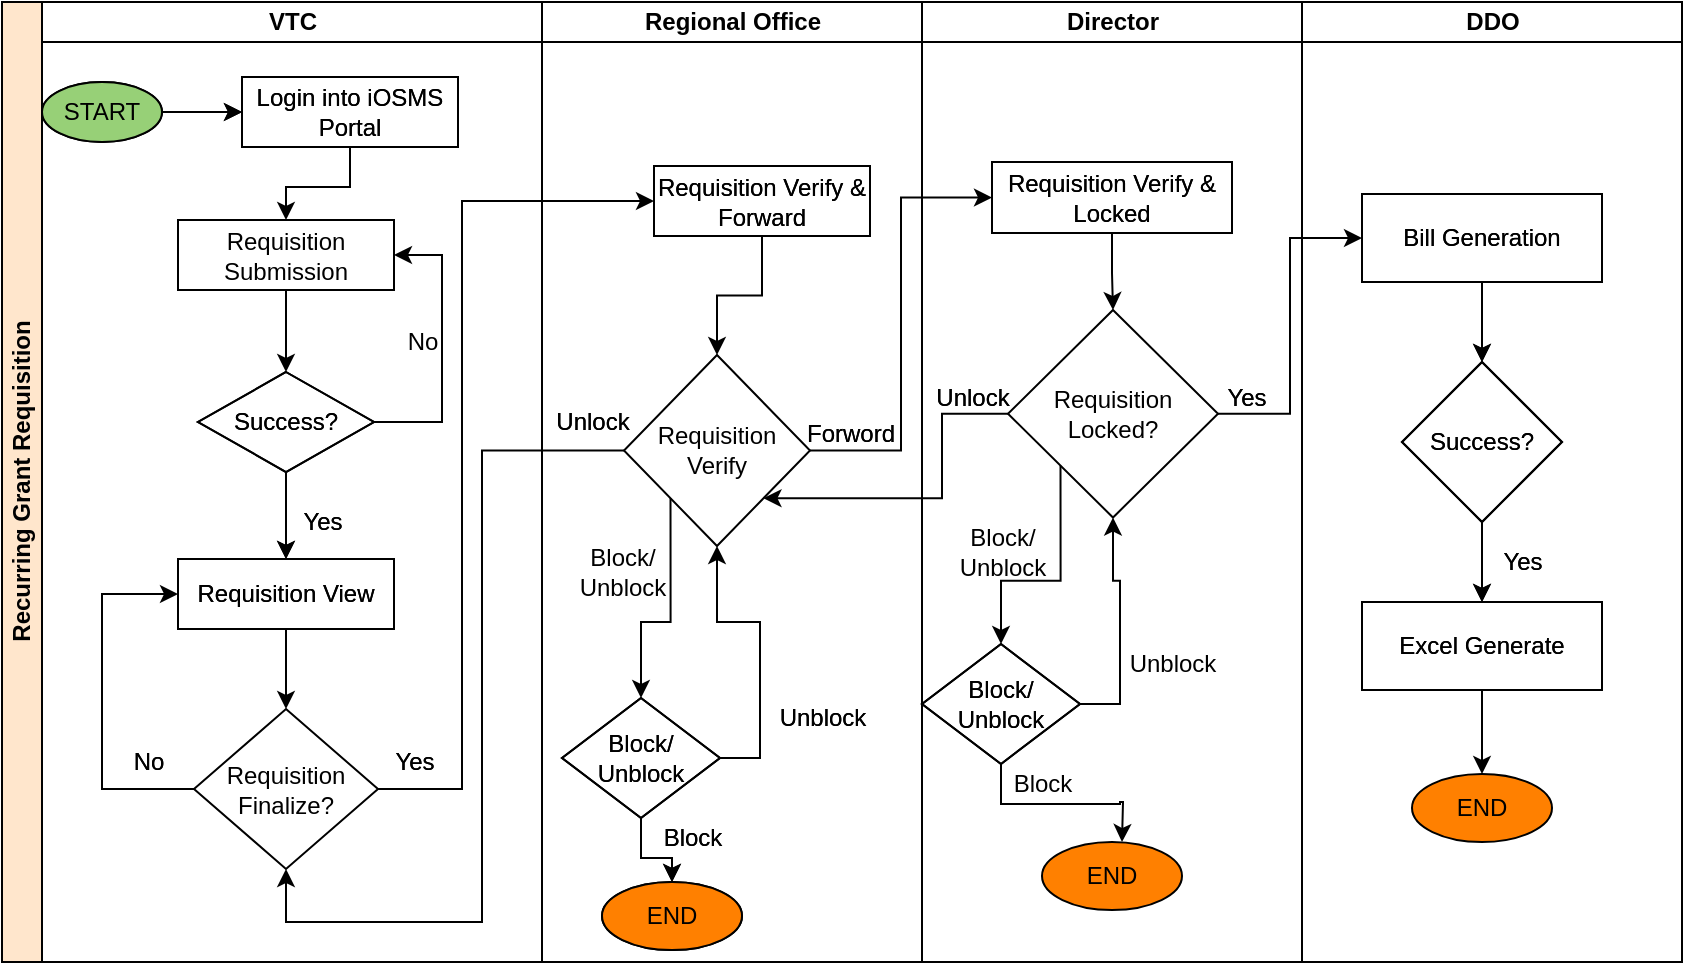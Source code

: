 <mxfile version="13.7.3" type="github" pages="2">
  <diagram id="js6bx69Id_uk5VicvaPF" name="Requisition">
    <mxGraphModel dx="1342" dy="592" grid="1" gridSize="10" guides="1" tooltips="1" connect="1" arrows="1" fold="1" page="1" pageScale="1" pageWidth="850" pageHeight="1100" math="0" shadow="0">
      <root>
        <mxCell id="IjH98B7aB0bxbj7dPqKe-0" />
        <mxCell id="IjH98B7aB0bxbj7dPqKe-1" parent="IjH98B7aB0bxbj7dPqKe-0" />
        <mxCell id="zMXuG1GOMMvXTt2UXROb-0" value="Recurring Grant Requisition " style="swimlane;html=1;childLayout=stackLayout;resizeParent=1;resizeParentMax=0;startSize=20;horizontal=0;horizontalStack=1;fillColor=#FFE6CC;" vertex="1" parent="IjH98B7aB0bxbj7dPqKe-1">
          <mxGeometry y="120" width="840" height="480" as="geometry" />
        </mxCell>
        <mxCell id="zMXuG1GOMMvXTt2UXROb-4" value="VTC" style="swimlane;html=1;startSize=20;" vertex="1" parent="zMXuG1GOMMvXTt2UXROb-0">
          <mxGeometry x="20" width="250" height="480" as="geometry" />
        </mxCell>
        <mxCell id="JTw9-ym2CYQG4N4RZ4vl-0" style="edgeStyle=orthogonalEdgeStyle;rounded=0;orthogonalLoop=1;jettySize=auto;html=1;entryX=0;entryY=0.5;entryDx=0;entryDy=0;" edge="1" parent="zMXuG1GOMMvXTt2UXROb-4" source="Uh0ZajK4Q4_LTKKe5ZsI-8" target="JYvUM7f7qG_lhj7fiVy0-13">
          <mxGeometry relative="1" as="geometry" />
        </mxCell>
        <mxCell id="Uh0ZajK4Q4_LTKKe5ZsI-8" value="START" style="ellipse;whiteSpace=wrap;html=1;fillColor=#97D077;" vertex="1" parent="zMXuG1GOMMvXTt2UXROb-4">
          <mxGeometry y="40" width="60" height="30" as="geometry" />
        </mxCell>
        <mxCell id="JYvUM7f7qG_lhj7fiVy0-11" value="No" style="text;html=1;align=center;verticalAlign=middle;resizable=0;points=[];autosize=1;" vertex="1" parent="zMXuG1GOMMvXTt2UXROb-4">
          <mxGeometry x="38" y="370" width="30" height="20" as="geometry" />
        </mxCell>
        <mxCell id="Uh0ZajK4Q4_LTKKe5ZsI-11" value="Requisition View" style="whiteSpace=wrap;html=1;fillColor=none;" vertex="1" parent="zMXuG1GOMMvXTt2UXROb-4">
          <mxGeometry x="68" y="278.5" width="108" height="35" as="geometry" />
        </mxCell>
        <mxCell id="JYvUM7f7qG_lhj7fiVy0-2" style="edgeStyle=orthogonalEdgeStyle;rounded=0;orthogonalLoop=1;jettySize=auto;html=1;entryX=0.5;entryY=0;entryDx=0;entryDy=0;" edge="1" parent="zMXuG1GOMMvXTt2UXROb-4" source="JYvUM7f7qG_lhj7fiVy0-0" target="Uh0ZajK4Q4_LTKKe5ZsI-11">
          <mxGeometry relative="1" as="geometry" />
        </mxCell>
        <mxCell id="JYvUM7f7qG_lhj7fiVy0-0" value="Success?" style="rhombus;whiteSpace=wrap;html=1;fillColor=none;" vertex="1" parent="zMXuG1GOMMvXTt2UXROb-4">
          <mxGeometry x="78" y="185" width="88" height="50" as="geometry" />
        </mxCell>
        <mxCell id="JYvUM7f7qG_lhj7fiVy0-3" value="Yes" style="text;html=1;align=center;verticalAlign=middle;resizable=0;points=[];autosize=1;" vertex="1" parent="zMXuG1GOMMvXTt2UXROb-4">
          <mxGeometry x="120" y="250" width="40" height="20" as="geometry" />
        </mxCell>
        <mxCell id="JYvUM7f7qG_lhj7fiVy0-13" value="Login into iOSMS Portal " style="whiteSpace=wrap;html=1;fillColor=none;" vertex="1" parent="zMXuG1GOMMvXTt2UXROb-4">
          <mxGeometry x="100" y="37.5" width="108" height="35" as="geometry" />
        </mxCell>
        <mxCell id="Uh0ZajK4Q4_LTKKe5ZsI-21" value="Yes" style="text;html=1;align=center;verticalAlign=middle;resizable=0;points=[];autosize=1;" vertex="1" parent="zMXuG1GOMMvXTt2UXROb-4">
          <mxGeometry x="166" y="370" width="40" height="20" as="geometry" />
        </mxCell>
        <mxCell id="zMXuG1GOMMvXTt2UXROb-1" value="Regional Office" style="swimlane;html=1;startSize=20;" vertex="1" parent="zMXuG1GOMMvXTt2UXROb-0">
          <mxGeometry x="270" width="190" height="480" as="geometry" />
        </mxCell>
        <mxCell id="Uh0ZajK4Q4_LTKKe5ZsI-29" value="Unlock" style="text;html=1;align=center;verticalAlign=middle;resizable=0;points=[];autosize=1;" vertex="1" parent="zMXuG1GOMMvXTt2UXROb-1">
          <mxGeometry y="200" width="50" height="20" as="geometry" />
        </mxCell>
        <mxCell id="JTw9-ym2CYQG4N4RZ4vl-14" style="edgeStyle=orthogonalEdgeStyle;rounded=0;orthogonalLoop=1;jettySize=auto;html=1;entryX=0.5;entryY=0;entryDx=0;entryDy=0;" edge="1" parent="zMXuG1GOMMvXTt2UXROb-1" source="JTw9-ym2CYQG4N4RZ4vl-9" target="JTw9-ym2CYQG4N4RZ4vl-13">
          <mxGeometry relative="1" as="geometry" />
        </mxCell>
        <mxCell id="JTw9-ym2CYQG4N4RZ4vl-3" value="&lt;div&gt;Block/&lt;/div&gt;&lt;div&gt;Unblock&lt;br&gt;&lt;/div&gt;" style="text;html=1;align=center;verticalAlign=middle;resizable=0;points=[];autosize=1;" vertex="1" parent="zMXuG1GOMMvXTt2UXROb-1">
          <mxGeometry x="10" y="270" width="60" height="30" as="geometry" />
        </mxCell>
        <mxCell id="JTw9-ym2CYQG4N4RZ4vl-9" value="Block/ Unblock" style="rhombus;whiteSpace=wrap;html=1;fillColor=none;" vertex="1" parent="zMXuG1GOMMvXTt2UXROb-1">
          <mxGeometry x="10" y="348" width="79" height="60" as="geometry" />
        </mxCell>
        <mxCell id="JTw9-ym2CYQG4N4RZ4vl-13" value="END" style="ellipse;whiteSpace=wrap;html=1;fillColor=#FF8000;" vertex="1" parent="zMXuG1GOMMvXTt2UXROb-1">
          <mxGeometry x="30" y="440" width="70" height="34" as="geometry" />
        </mxCell>
        <mxCell id="JTw9-ym2CYQG4N4RZ4vl-15" value="Block" style="text;html=1;align=center;verticalAlign=middle;resizable=0;points=[];autosize=1;" vertex="1" parent="zMXuG1GOMMvXTt2UXROb-1">
          <mxGeometry x="50" y="408" width="50" height="20" as="geometry" />
        </mxCell>
        <mxCell id="Uh0ZajK4Q4_LTKKe5ZsI-19" value="&lt;div&gt;Requisition Verify &amp;amp; Forward&lt;/div&gt;" style="whiteSpace=wrap;html=1;fillColor=none;" vertex="1" parent="zMXuG1GOMMvXTt2UXROb-1">
          <mxGeometry x="56" y="82" width="108" height="35" as="geometry" />
        </mxCell>
        <mxCell id="JTw9-ym2CYQG4N4RZ4vl-17" value="Unblock" style="text;html=1;align=center;verticalAlign=middle;resizable=0;points=[];autosize=1;" vertex="1" parent="zMXuG1GOMMvXTt2UXROb-1">
          <mxGeometry x="110" y="348" width="60" height="20" as="geometry" />
        </mxCell>
        <mxCell id="Uh0ZajK4Q4_LTKKe5ZsI-30" value="Forword" style="text;html=1;align=center;verticalAlign=middle;resizable=0;points=[];autosize=1;" vertex="1" parent="zMXuG1GOMMvXTt2UXROb-1">
          <mxGeometry x="124" y="206" width="60" height="20" as="geometry" />
        </mxCell>
        <mxCell id="zMXuG1GOMMvXTt2UXROb-2" value="Director" style="swimlane;html=1;startSize=20;" vertex="1" parent="zMXuG1GOMMvXTt2UXROb-0">
          <mxGeometry x="460" width="190" height="480" as="geometry" />
        </mxCell>
        <mxCell id="Uh0ZajK4Q4_LTKKe5ZsI-37" value="Unlock" style="text;html=1;align=center;verticalAlign=middle;resizable=0;points=[];autosize=1;" vertex="1" parent="zMXuG1GOMMvXTt2UXROb-2">
          <mxGeometry y="188" width="50" height="20" as="geometry" />
        </mxCell>
        <mxCell id="JTw9-ym2CYQG4N4RZ4vl-19" value="Block/ Unblock" style="rhombus;whiteSpace=wrap;html=1;fillColor=none;" vertex="1" parent="zMXuG1GOMMvXTt2UXROb-2">
          <mxGeometry y="321" width="79" height="60" as="geometry" />
        </mxCell>
        <mxCell id="JTw9-ym2CYQG4N4RZ4vl-34" value="&lt;div&gt;Block/&lt;/div&gt;&lt;div&gt;Unblock&lt;br&gt;&lt;/div&gt;" style="text;html=1;align=center;verticalAlign=middle;resizable=0;points=[];autosize=1;" vertex="1" parent="zMXuG1GOMMvXTt2UXROb-2">
          <mxGeometry x="9.5" y="260" width="60" height="30" as="geometry" />
        </mxCell>
        <mxCell id="JTw9-ym2CYQG4N4RZ4vl-8" value="Block" style="text;html=1;align=center;verticalAlign=middle;resizable=0;points=[];autosize=1;" vertex="1" parent="zMXuG1GOMMvXTt2UXROb-2">
          <mxGeometry x="35" y="381" width="50" height="20" as="geometry" />
        </mxCell>
        <mxCell id="Uh0ZajK4Q4_LTKKe5ZsI-24" value="Requisition Verify &amp;amp; Locked" style="whiteSpace=wrap;html=1;fillColor=none;" vertex="1" parent="zMXuG1GOMMvXTt2UXROb-2">
          <mxGeometry x="35" y="80" width="120" height="35.5" as="geometry" />
        </mxCell>
        <mxCell id="JTw9-ym2CYQG4N4RZ4vl-44" value="END" style="ellipse;whiteSpace=wrap;html=1;fillColor=#FF8000;" vertex="1" parent="zMXuG1GOMMvXTt2UXROb-2">
          <mxGeometry x="60" y="420" width="70" height="34" as="geometry" />
        </mxCell>
        <mxCell id="JTw9-ym2CYQG4N4RZ4vl-56" value="Unblock" style="text;html=1;align=center;verticalAlign=middle;resizable=0;points=[];autosize=1;" vertex="1" parent="zMXuG1GOMMvXTt2UXROb-2">
          <mxGeometry x="95" y="321" width="60" height="20" as="geometry" />
        </mxCell>
        <mxCell id="Uh0ZajK4Q4_LTKKe5ZsI-36" value="Yes" style="text;html=1;align=center;verticalAlign=middle;resizable=0;points=[];autosize=1;" vertex="1" parent="zMXuG1GOMMvXTt2UXROb-2">
          <mxGeometry x="142" y="188" width="40" height="20" as="geometry" />
        </mxCell>
        <mxCell id="zMXuG1GOMMvXTt2UXROb-3" value="DDO" style="swimlane;html=1;startSize=20;" vertex="1" parent="zMXuG1GOMMvXTt2UXROb-0">
          <mxGeometry x="650" width="190" height="480" as="geometry" />
        </mxCell>
        <mxCell id="JYvUM7f7qG_lhj7fiVy0-6" style="edgeStyle=orthogonalEdgeStyle;rounded=0;orthogonalLoop=1;jettySize=auto;html=1;entryX=0.5;entryY=0;entryDx=0;entryDy=0;" edge="1" parent="zMXuG1GOMMvXTt2UXROb-3" source="JYvUM7f7qG_lhj7fiVy0-4" target="Uh0ZajK4Q4_LTKKe5ZsI-33">
          <mxGeometry relative="1" as="geometry" />
        </mxCell>
        <mxCell id="JYvUM7f7qG_lhj7fiVy0-4" value="Success?" style="rhombus;whiteSpace=wrap;html=1;fillColor=none;" vertex="1" parent="zMXuG1GOMMvXTt2UXROb-3">
          <mxGeometry x="50" y="180" width="80" height="80" as="geometry" />
        </mxCell>
        <mxCell id="JYvUM7f7qG_lhj7fiVy0-5" style="edgeStyle=orthogonalEdgeStyle;rounded=0;orthogonalLoop=1;jettySize=auto;html=1;entryX=0.5;entryY=0;entryDx=0;entryDy=0;" edge="1" parent="zMXuG1GOMMvXTt2UXROb-3" source="Uh0ZajK4Q4_LTKKe5ZsI-31" target="JYvUM7f7qG_lhj7fiVy0-4">
          <mxGeometry relative="1" as="geometry" />
        </mxCell>
        <mxCell id="Uh0ZajK4Q4_LTKKe5ZsI-31" value="Bill Generation" style="whiteSpace=wrap;html=1;fillColor=none;" vertex="1" parent="zMXuG1GOMMvXTt2UXROb-3">
          <mxGeometry x="30" y="96" width="120" height="44" as="geometry" />
        </mxCell>
        <mxCell id="Uh0ZajK4Q4_LTKKe5ZsI-33" value="Excel Generate" style="whiteSpace=wrap;html=1;fillColor=none;" vertex="1" parent="zMXuG1GOMMvXTt2UXROb-3">
          <mxGeometry x="30" y="300" width="120" height="44" as="geometry" />
        </mxCell>
        <mxCell id="JYvUM7f7qG_lhj7fiVy0-7" value="Yes" style="text;html=1;align=center;verticalAlign=middle;resizable=0;points=[];autosize=1;" vertex="1" parent="zMXuG1GOMMvXTt2UXROb-3">
          <mxGeometry x="90" y="270" width="40" height="20" as="geometry" />
        </mxCell>
        <mxCell id="JYvUM7f7qG_lhj7fiVy0-1" style="edgeStyle=orthogonalEdgeStyle;rounded=0;orthogonalLoop=1;jettySize=auto;html=1;entryX=0.5;entryY=0;entryDx=0;entryDy=0;" edge="1" parent="IjH98B7aB0bxbj7dPqKe-1" source="Uh0ZajK4Q4_LTKKe5ZsI-9" target="JYvUM7f7qG_lhj7fiVy0-0">
          <mxGeometry relative="1" as="geometry" />
        </mxCell>
        <mxCell id="Uh0ZajK4Q4_LTKKe5ZsI-9" value="Requisition Submission" style="whiteSpace=wrap;html=1;fillColor=none;" vertex="1" parent="IjH98B7aB0bxbj7dPqKe-1">
          <mxGeometry x="88" y="229" width="108" height="35" as="geometry" />
        </mxCell>
        <mxCell id="Uh0ZajK4Q4_LTKKe5ZsI-16" value="" style="edgeStyle=orthogonalEdgeStyle;rounded=0;orthogonalLoop=1;jettySize=auto;html=1;" edge="1" parent="IjH98B7aB0bxbj7dPqKe-1" source="Uh0ZajK4Q4_LTKKe5ZsI-11" target="Uh0ZajK4Q4_LTKKe5ZsI-15">
          <mxGeometry relative="1" as="geometry" />
        </mxCell>
        <mxCell id="Uh0ZajK4Q4_LTKKe5ZsI-20" style="edgeStyle=orthogonalEdgeStyle;rounded=0;orthogonalLoop=1;jettySize=auto;html=1;entryX=0;entryY=0.5;entryDx=0;entryDy=0;" edge="1" parent="IjH98B7aB0bxbj7dPqKe-1" source="Uh0ZajK4Q4_LTKKe5ZsI-15" target="Uh0ZajK4Q4_LTKKe5ZsI-19">
          <mxGeometry relative="1" as="geometry">
            <Array as="points">
              <mxPoint x="230" y="514" />
              <mxPoint x="230" y="220" />
            </Array>
          </mxGeometry>
        </mxCell>
        <mxCell id="JYvUM7f7qG_lhj7fiVy0-10" style="edgeStyle=orthogonalEdgeStyle;rounded=0;orthogonalLoop=1;jettySize=auto;html=1;entryX=0;entryY=0.5;entryDx=0;entryDy=0;exitX=0;exitY=0.5;exitDx=0;exitDy=0;" edge="1" parent="IjH98B7aB0bxbj7dPqKe-1" source="Uh0ZajK4Q4_LTKKe5ZsI-15" target="Uh0ZajK4Q4_LTKKe5ZsI-11">
          <mxGeometry relative="1" as="geometry">
            <Array as="points">
              <mxPoint x="50" y="514" />
              <mxPoint x="50" y="416" />
            </Array>
          </mxGeometry>
        </mxCell>
        <mxCell id="Uh0ZajK4Q4_LTKKe5ZsI-15" value="Requisition Finalize?" style="rhombus;whiteSpace=wrap;html=1;fillColor=none;" vertex="1" parent="IjH98B7aB0bxbj7dPqKe-1">
          <mxGeometry x="96" y="473.5" width="92" height="80" as="geometry" />
        </mxCell>
        <mxCell id="Uh0ZajK4Q4_LTKKe5ZsI-25" value="" style="edgeStyle=orthogonalEdgeStyle;rounded=0;orthogonalLoop=1;jettySize=auto;html=1;entryX=0;entryY=0.5;entryDx=0;entryDy=0;" edge="1" parent="IjH98B7aB0bxbj7dPqKe-1" source="Uh0ZajK4Q4_LTKKe5ZsI-22" target="Uh0ZajK4Q4_LTKKe5ZsI-24">
          <mxGeometry relative="1" as="geometry" />
        </mxCell>
        <mxCell id="Uh0ZajK4Q4_LTKKe5ZsI-28" style="edgeStyle=orthogonalEdgeStyle;rounded=0;orthogonalLoop=1;jettySize=auto;html=1;entryX=0.5;entryY=1;entryDx=0;entryDy=0;" edge="1" parent="IjH98B7aB0bxbj7dPqKe-1" source="Uh0ZajK4Q4_LTKKe5ZsI-22" target="Uh0ZajK4Q4_LTKKe5ZsI-15">
          <mxGeometry relative="1" as="geometry">
            <Array as="points">
              <mxPoint x="240" y="344" />
              <mxPoint x="240" y="580" />
              <mxPoint x="142" y="580" />
            </Array>
          </mxGeometry>
        </mxCell>
        <mxCell id="JTw9-ym2CYQG4N4RZ4vl-10" style="edgeStyle=orthogonalEdgeStyle;rounded=0;orthogonalLoop=1;jettySize=auto;html=1;exitX=0;exitY=1;exitDx=0;exitDy=0;entryX=0.5;entryY=0;entryDx=0;entryDy=0;" edge="1" parent="IjH98B7aB0bxbj7dPqKe-1" source="Uh0ZajK4Q4_LTKKe5ZsI-22" target="JTw9-ym2CYQG4N4RZ4vl-9">
          <mxGeometry relative="1" as="geometry" />
        </mxCell>
        <mxCell id="Uh0ZajK4Q4_LTKKe5ZsI-22" value="Requisition Verify" style="rhombus;whiteSpace=wrap;html=1;fillColor=none;" vertex="1" parent="IjH98B7aB0bxbj7dPqKe-1">
          <mxGeometry x="311" y="296.5" width="93" height="95.5" as="geometry" />
        </mxCell>
        <mxCell id="Uh0ZajK4Q4_LTKKe5ZsI-23" value="" style="edgeStyle=orthogonalEdgeStyle;rounded=0;orthogonalLoop=1;jettySize=auto;html=1;" edge="1" parent="IjH98B7aB0bxbj7dPqKe-1" source="Uh0ZajK4Q4_LTKKe5ZsI-19" target="Uh0ZajK4Q4_LTKKe5ZsI-22">
          <mxGeometry relative="1" as="geometry" />
        </mxCell>
        <mxCell id="Uh0ZajK4Q4_LTKKe5ZsI-32" value="" style="edgeStyle=orthogonalEdgeStyle;rounded=0;orthogonalLoop=1;jettySize=auto;html=1;entryX=0;entryY=0.5;entryDx=0;entryDy=0;" edge="1" parent="IjH98B7aB0bxbj7dPqKe-1" source="Uh0ZajK4Q4_LTKKe5ZsI-26" target="Uh0ZajK4Q4_LTKKe5ZsI-31">
          <mxGeometry relative="1" as="geometry" />
        </mxCell>
        <mxCell id="Uh0ZajK4Q4_LTKKe5ZsI-35" style="edgeStyle=orthogonalEdgeStyle;rounded=0;orthogonalLoop=1;jettySize=auto;html=1;entryX=1;entryY=1;entryDx=0;entryDy=0;" edge="1" parent="IjH98B7aB0bxbj7dPqKe-1" source="Uh0ZajK4Q4_LTKKe5ZsI-26" target="Uh0ZajK4Q4_LTKKe5ZsI-22">
          <mxGeometry relative="1" as="geometry">
            <Array as="points">
              <mxPoint x="470" y="326" />
              <mxPoint x="470" y="368" />
            </Array>
          </mxGeometry>
        </mxCell>
        <mxCell id="JTw9-ym2CYQG4N4RZ4vl-18" style="edgeStyle=orthogonalEdgeStyle;rounded=0;orthogonalLoop=1;jettySize=auto;html=1;exitX=0;exitY=1;exitDx=0;exitDy=0;entryX=0.5;entryY=0;entryDx=0;entryDy=0;" edge="1" parent="IjH98B7aB0bxbj7dPqKe-1" source="Uh0ZajK4Q4_LTKKe5ZsI-26" target="JTw9-ym2CYQG4N4RZ4vl-19">
          <mxGeometry relative="1" as="geometry">
            <mxPoint x="500" y="440" as="targetPoint" />
          </mxGeometry>
        </mxCell>
        <mxCell id="Uh0ZajK4Q4_LTKKe5ZsI-26" value="Requisition Locked?" style="rhombus;whiteSpace=wrap;html=1;fillColor=none;" vertex="1" parent="IjH98B7aB0bxbj7dPqKe-1">
          <mxGeometry x="503" y="274" width="105" height="103.75" as="geometry" />
        </mxCell>
        <mxCell id="Uh0ZajK4Q4_LTKKe5ZsI-27" value="" style="edgeStyle=orthogonalEdgeStyle;rounded=0;orthogonalLoop=1;jettySize=auto;html=1;" edge="1" parent="IjH98B7aB0bxbj7dPqKe-1" source="Uh0ZajK4Q4_LTKKe5ZsI-24" target="Uh0ZajK4Q4_LTKKe5ZsI-26">
          <mxGeometry relative="1" as="geometry" />
        </mxCell>
        <mxCell id="Uh0ZajK4Q4_LTKKe5ZsI-39" value="" style="edgeStyle=orthogonalEdgeStyle;rounded=0;orthogonalLoop=1;jettySize=auto;html=1;" edge="1" parent="IjH98B7aB0bxbj7dPqKe-1" source="Uh0ZajK4Q4_LTKKe5ZsI-33" target="Uh0ZajK4Q4_LTKKe5ZsI-38">
          <mxGeometry relative="1" as="geometry" />
        </mxCell>
        <mxCell id="Uh0ZajK4Q4_LTKKe5ZsI-38" value="END" style="ellipse;whiteSpace=wrap;html=1;fillColor=#FF8000;" vertex="1" parent="IjH98B7aB0bxbj7dPqKe-1">
          <mxGeometry x="705" y="506" width="70" height="34" as="geometry" />
        </mxCell>
        <mxCell id="JYvUM7f7qG_lhj7fiVy0-8" style="edgeStyle=orthogonalEdgeStyle;rounded=0;orthogonalLoop=1;jettySize=auto;html=1;entryX=1;entryY=0.5;entryDx=0;entryDy=0;exitX=1;exitY=0.5;exitDx=0;exitDy=0;" edge="1" parent="IjH98B7aB0bxbj7dPqKe-1" source="JYvUM7f7qG_lhj7fiVy0-0" target="Uh0ZajK4Q4_LTKKe5ZsI-9">
          <mxGeometry relative="1" as="geometry">
            <Array as="points">
              <mxPoint x="220" y="330" />
              <mxPoint x="220" y="247" />
            </Array>
          </mxGeometry>
        </mxCell>
        <mxCell id="JYvUM7f7qG_lhj7fiVy0-9" value="No" style="text;html=1;align=center;verticalAlign=middle;resizable=0;points=[];autosize=1;" vertex="1" parent="IjH98B7aB0bxbj7dPqKe-1">
          <mxGeometry x="195" y="280" width="30" height="20" as="geometry" />
        </mxCell>
        <mxCell id="JTw9-ym2CYQG4N4RZ4vl-1" style="edgeStyle=orthogonalEdgeStyle;rounded=0;orthogonalLoop=1;jettySize=auto;html=1;entryX=0.5;entryY=0;entryDx=0;entryDy=0;" edge="1" parent="IjH98B7aB0bxbj7dPqKe-1" source="JYvUM7f7qG_lhj7fiVy0-13" target="Uh0ZajK4Q4_LTKKe5ZsI-9">
          <mxGeometry relative="1" as="geometry" />
        </mxCell>
        <mxCell id="JTw9-ym2CYQG4N4RZ4vl-16" style="edgeStyle=orthogonalEdgeStyle;rounded=0;orthogonalLoop=1;jettySize=auto;html=1;entryX=0.5;entryY=1;entryDx=0;entryDy=0;exitX=1;exitY=0.5;exitDx=0;exitDy=0;" edge="1" parent="IjH98B7aB0bxbj7dPqKe-1" source="JTw9-ym2CYQG4N4RZ4vl-9" target="Uh0ZajK4Q4_LTKKe5ZsI-22">
          <mxGeometry relative="1" as="geometry" />
        </mxCell>
        <mxCell id="JTw9-ym2CYQG4N4RZ4vl-20" value="Recurring Grant Requisition " style="swimlane;html=1;childLayout=stackLayout;resizeParent=1;resizeParentMax=0;startSize=20;horizontal=0;horizontalStack=1;fillColor=#FFE6CC;" vertex="1" parent="IjH98B7aB0bxbj7dPqKe-1">
          <mxGeometry y="120" width="840" height="480" as="geometry" />
        </mxCell>
        <mxCell id="JTw9-ym2CYQG4N4RZ4vl-21" value="VTC" style="swimlane;html=1;startSize=20;" vertex="1" parent="JTw9-ym2CYQG4N4RZ4vl-20">
          <mxGeometry x="20" width="250" height="480" as="geometry" />
        </mxCell>
        <mxCell id="JTw9-ym2CYQG4N4RZ4vl-22" style="edgeStyle=orthogonalEdgeStyle;rounded=0;orthogonalLoop=1;jettySize=auto;html=1;entryX=0;entryY=0.5;entryDx=0;entryDy=0;" edge="1" parent="JTw9-ym2CYQG4N4RZ4vl-21" source="JTw9-ym2CYQG4N4RZ4vl-23" target="JTw9-ym2CYQG4N4RZ4vl-29">
          <mxGeometry relative="1" as="geometry" />
        </mxCell>
        <mxCell id="JTw9-ym2CYQG4N4RZ4vl-23" value="START" style="ellipse;whiteSpace=wrap;html=1;fillColor=#97D077;" vertex="1" parent="JTw9-ym2CYQG4N4RZ4vl-21">
          <mxGeometry y="40" width="60" height="30" as="geometry" />
        </mxCell>
        <mxCell id="JTw9-ym2CYQG4N4RZ4vl-24" value="No" style="text;html=1;align=center;verticalAlign=middle;resizable=0;points=[];autosize=1;" vertex="1" parent="JTw9-ym2CYQG4N4RZ4vl-21">
          <mxGeometry x="38" y="370" width="30" height="20" as="geometry" />
        </mxCell>
        <mxCell id="JTw9-ym2CYQG4N4RZ4vl-25" value="Requisition View" style="whiteSpace=wrap;html=1;fillColor=none;" vertex="1" parent="JTw9-ym2CYQG4N4RZ4vl-21">
          <mxGeometry x="68" y="278.5" width="108" height="35" as="geometry" />
        </mxCell>
        <mxCell id="JTw9-ym2CYQG4N4RZ4vl-26" style="edgeStyle=orthogonalEdgeStyle;rounded=0;orthogonalLoop=1;jettySize=auto;html=1;entryX=0.5;entryY=0;entryDx=0;entryDy=0;" edge="1" parent="JTw9-ym2CYQG4N4RZ4vl-21" source="JTw9-ym2CYQG4N4RZ4vl-27" target="JTw9-ym2CYQG4N4RZ4vl-25">
          <mxGeometry relative="1" as="geometry" />
        </mxCell>
        <mxCell id="JTw9-ym2CYQG4N4RZ4vl-27" value="Success?" style="rhombus;whiteSpace=wrap;html=1;fillColor=none;" vertex="1" parent="JTw9-ym2CYQG4N4RZ4vl-21">
          <mxGeometry x="78" y="185" width="88" height="50" as="geometry" />
        </mxCell>
        <mxCell id="JTw9-ym2CYQG4N4RZ4vl-28" value="Yes" style="text;html=1;align=center;verticalAlign=middle;resizable=0;points=[];autosize=1;" vertex="1" parent="JTw9-ym2CYQG4N4RZ4vl-21">
          <mxGeometry x="120" y="250" width="40" height="20" as="geometry" />
        </mxCell>
        <mxCell id="JTw9-ym2CYQG4N4RZ4vl-29" value="Login into iOSMS Portal " style="whiteSpace=wrap;html=1;fillColor=none;" vertex="1" parent="JTw9-ym2CYQG4N4RZ4vl-21">
          <mxGeometry x="100" y="37.5" width="108" height="35" as="geometry" />
        </mxCell>
        <mxCell id="JTw9-ym2CYQG4N4RZ4vl-30" value="Yes" style="text;html=1;align=center;verticalAlign=middle;resizable=0;points=[];autosize=1;" vertex="1" parent="JTw9-ym2CYQG4N4RZ4vl-21">
          <mxGeometry x="166" y="370" width="40" height="20" as="geometry" />
        </mxCell>
        <mxCell id="JTw9-ym2CYQG4N4RZ4vl-31" value="Regional Office" style="swimlane;html=1;startSize=20;" vertex="1" parent="JTw9-ym2CYQG4N4RZ4vl-20">
          <mxGeometry x="270" width="190" height="480" as="geometry" />
        </mxCell>
        <mxCell id="JTw9-ym2CYQG4N4RZ4vl-32" value="Unlock" style="text;html=1;align=center;verticalAlign=middle;resizable=0;points=[];autosize=1;" vertex="1" parent="JTw9-ym2CYQG4N4RZ4vl-31">
          <mxGeometry y="200" width="50" height="20" as="geometry" />
        </mxCell>
        <mxCell id="JTw9-ym2CYQG4N4RZ4vl-33" style="edgeStyle=orthogonalEdgeStyle;rounded=0;orthogonalLoop=1;jettySize=auto;html=1;entryX=0.5;entryY=0;entryDx=0;entryDy=0;" edge="1" parent="JTw9-ym2CYQG4N4RZ4vl-31" source="JTw9-ym2CYQG4N4RZ4vl-35" target="JTw9-ym2CYQG4N4RZ4vl-36">
          <mxGeometry relative="1" as="geometry" />
        </mxCell>
        <mxCell id="JTw9-ym2CYQG4N4RZ4vl-35" value="Block/ Unblock" style="rhombus;whiteSpace=wrap;html=1;fillColor=none;" vertex="1" parent="JTw9-ym2CYQG4N4RZ4vl-31">
          <mxGeometry x="10" y="348" width="79" height="60" as="geometry" />
        </mxCell>
        <mxCell id="JTw9-ym2CYQG4N4RZ4vl-36" value="END" style="ellipse;whiteSpace=wrap;html=1;fillColor=#FF8000;" vertex="1" parent="JTw9-ym2CYQG4N4RZ4vl-31">
          <mxGeometry x="30" y="440" width="70" height="34" as="geometry" />
        </mxCell>
        <mxCell id="JTw9-ym2CYQG4N4RZ4vl-37" value="Block" style="text;html=1;align=center;verticalAlign=middle;resizable=0;points=[];autosize=1;" vertex="1" parent="JTw9-ym2CYQG4N4RZ4vl-31">
          <mxGeometry x="50" y="408" width="50" height="20" as="geometry" />
        </mxCell>
        <mxCell id="JTw9-ym2CYQG4N4RZ4vl-38" value="&lt;div&gt;Requisition Verify &amp;amp; Forward&lt;/div&gt;" style="whiteSpace=wrap;html=1;fillColor=none;" vertex="1" parent="JTw9-ym2CYQG4N4RZ4vl-31">
          <mxGeometry x="56" y="82" width="108" height="35" as="geometry" />
        </mxCell>
        <mxCell id="JTw9-ym2CYQG4N4RZ4vl-39" value="Unblock" style="text;html=1;align=center;verticalAlign=middle;resizable=0;points=[];autosize=1;" vertex="1" parent="JTw9-ym2CYQG4N4RZ4vl-31">
          <mxGeometry x="110" y="348" width="60" height="20" as="geometry" />
        </mxCell>
        <mxCell id="JTw9-ym2CYQG4N4RZ4vl-40" value="Forword" style="text;html=1;align=center;verticalAlign=middle;resizable=0;points=[];autosize=1;" vertex="1" parent="JTw9-ym2CYQG4N4RZ4vl-31">
          <mxGeometry x="124" y="206" width="60" height="20" as="geometry" />
        </mxCell>
        <mxCell id="JTw9-ym2CYQG4N4RZ4vl-41" value="Director" style="swimlane;html=1;startSize=20;" vertex="1" parent="JTw9-ym2CYQG4N4RZ4vl-20">
          <mxGeometry x="460" width="190" height="480" as="geometry" />
        </mxCell>
        <mxCell id="JTw9-ym2CYQG4N4RZ4vl-42" value="Unlock" style="text;html=1;align=center;verticalAlign=middle;resizable=0;points=[];autosize=1;" vertex="1" parent="JTw9-ym2CYQG4N4RZ4vl-41">
          <mxGeometry y="188" width="50" height="20" as="geometry" />
        </mxCell>
        <mxCell id="JTw9-ym2CYQG4N4RZ4vl-43" value="Block/ Unblock" style="rhombus;whiteSpace=wrap;html=1;fillColor=none;" vertex="1" parent="JTw9-ym2CYQG4N4RZ4vl-41">
          <mxGeometry y="321" width="79" height="60" as="geometry" />
        </mxCell>
        <mxCell id="JTw9-ym2CYQG4N4RZ4vl-45" value="Requisition Verify &amp;amp; Locked" style="whiteSpace=wrap;html=1;fillColor=none;" vertex="1" parent="JTw9-ym2CYQG4N4RZ4vl-41">
          <mxGeometry x="35" y="80" width="120" height="35.5" as="geometry" />
        </mxCell>
        <mxCell id="JTw9-ym2CYQG4N4RZ4vl-46" value="Yes" style="text;html=1;align=center;verticalAlign=middle;resizable=0;points=[];autosize=1;" vertex="1" parent="JTw9-ym2CYQG4N4RZ4vl-41">
          <mxGeometry x="142" y="188" width="40" height="20" as="geometry" />
        </mxCell>
        <mxCell id="JTw9-ym2CYQG4N4RZ4vl-47" value="DDO" style="swimlane;html=1;startSize=20;" vertex="1" parent="JTw9-ym2CYQG4N4RZ4vl-20">
          <mxGeometry x="650" width="190" height="480" as="geometry" />
        </mxCell>
        <mxCell id="JTw9-ym2CYQG4N4RZ4vl-48" style="edgeStyle=orthogonalEdgeStyle;rounded=0;orthogonalLoop=1;jettySize=auto;html=1;entryX=0.5;entryY=0;entryDx=0;entryDy=0;" edge="1" parent="JTw9-ym2CYQG4N4RZ4vl-47" source="JTw9-ym2CYQG4N4RZ4vl-49" target="JTw9-ym2CYQG4N4RZ4vl-52">
          <mxGeometry relative="1" as="geometry" />
        </mxCell>
        <mxCell id="JTw9-ym2CYQG4N4RZ4vl-49" value="Success?" style="rhombus;whiteSpace=wrap;html=1;fillColor=none;" vertex="1" parent="JTw9-ym2CYQG4N4RZ4vl-47">
          <mxGeometry x="50" y="180" width="80" height="80" as="geometry" />
        </mxCell>
        <mxCell id="JTw9-ym2CYQG4N4RZ4vl-50" style="edgeStyle=orthogonalEdgeStyle;rounded=0;orthogonalLoop=1;jettySize=auto;html=1;entryX=0.5;entryY=0;entryDx=0;entryDy=0;" edge="1" parent="JTw9-ym2CYQG4N4RZ4vl-47" source="JTw9-ym2CYQG4N4RZ4vl-51" target="JTw9-ym2CYQG4N4RZ4vl-49">
          <mxGeometry relative="1" as="geometry" />
        </mxCell>
        <mxCell id="JTw9-ym2CYQG4N4RZ4vl-51" value="Bill Generation" style="whiteSpace=wrap;html=1;fillColor=none;" vertex="1" parent="JTw9-ym2CYQG4N4RZ4vl-47">
          <mxGeometry x="30" y="96" width="120" height="44" as="geometry" />
        </mxCell>
        <mxCell id="JTw9-ym2CYQG4N4RZ4vl-52" value="Excel Generate" style="whiteSpace=wrap;html=1;fillColor=none;" vertex="1" parent="JTw9-ym2CYQG4N4RZ4vl-47">
          <mxGeometry x="30" y="300" width="120" height="44" as="geometry" />
        </mxCell>
        <mxCell id="JTw9-ym2CYQG4N4RZ4vl-53" value="Yes" style="text;html=1;align=center;verticalAlign=middle;resizable=0;points=[];autosize=1;" vertex="1" parent="JTw9-ym2CYQG4N4RZ4vl-47">
          <mxGeometry x="90" y="270" width="40" height="20" as="geometry" />
        </mxCell>
        <mxCell id="JTw9-ym2CYQG4N4RZ4vl-54" style="edgeStyle=orthogonalEdgeStyle;rounded=0;orthogonalLoop=1;jettySize=auto;html=1;exitX=0.5;exitY=1;exitDx=0;exitDy=0;" edge="1" parent="IjH98B7aB0bxbj7dPqKe-1" source="JTw9-ym2CYQG4N4RZ4vl-43">
          <mxGeometry relative="1" as="geometry">
            <mxPoint x="560" y="540" as="targetPoint" />
          </mxGeometry>
        </mxCell>
        <mxCell id="JTw9-ym2CYQG4N4RZ4vl-55" style="edgeStyle=orthogonalEdgeStyle;rounded=0;orthogonalLoop=1;jettySize=auto;html=1;entryX=0.5;entryY=1;entryDx=0;entryDy=0;exitX=1;exitY=0.5;exitDx=0;exitDy=0;" edge="1" parent="IjH98B7aB0bxbj7dPqKe-1" source="JTw9-ym2CYQG4N4RZ4vl-43" target="Uh0ZajK4Q4_LTKKe5ZsI-26">
          <mxGeometry relative="1" as="geometry" />
        </mxCell>
      </root>
    </mxGraphModel>
  </diagram>
  <diagram id="wvkZ9uLPJzTfIHENbGLk" name="UC">
    <mxGraphModel dx="1342" dy="592" grid="1" gridSize="10" guides="1" tooltips="1" connect="1" arrows="1" fold="1" page="1" pageScale="1" pageWidth="850" pageHeight="1100" math="0" shadow="0">
      <root>
        <mxCell id="OVT3f2J0J-6qPTqmaanq-0" />
        <mxCell id="OVT3f2J0J-6qPTqmaanq-1" parent="OVT3f2J0J-6qPTqmaanq-0" />
        <mxCell id="L31Bx6aMufGEzt5D3clF-0" value="&lt;div&gt;Utilization Certificate Generate&lt;/div&gt;" style="swimlane;html=1;childLayout=stackLayout;resizeParent=1;resizeParentMax=0;startSize=20;horizontal=0;horizontalStack=1;fillColor=#FFE6CC;" vertex="1" parent="OVT3f2J0J-6qPTqmaanq-1">
          <mxGeometry x="5" y="43" width="830" height="480" as="geometry" />
        </mxCell>
        <mxCell id="L31Bx6aMufGEzt5D3clF-1" value="VTC" style="swimlane;html=1;startSize=20;" vertex="1" parent="L31Bx6aMufGEzt5D3clF-0">
          <mxGeometry x="20" width="280" height="480" as="geometry" />
        </mxCell>
        <mxCell id="HQ-0cMt8pXaIg0p2FoGJ-38" value="UC Submission" style="whiteSpace=wrap;html=1;" vertex="1" parent="L31Bx6aMufGEzt5D3clF-1">
          <mxGeometry x="19" y="192" width="110" height="35" as="geometry" />
        </mxCell>
        <mxCell id="HQ-0cMt8pXaIg0p2FoGJ-10" value="Sanction Details View " style="whiteSpace=wrap;html=1;" vertex="1" parent="L31Bx6aMufGEzt5D3clF-1">
          <mxGeometry x="155" y="106" width="110" height="34" as="geometry" />
        </mxCell>
        <mxCell id="HQ-0cMt8pXaIg0p2FoGJ-42" style="edgeStyle=orthogonalEdgeStyle;rounded=0;orthogonalLoop=1;jettySize=auto;html=1;exitX=0.5;exitY=1;exitDx=0;exitDy=0;" edge="1" parent="L31Bx6aMufGEzt5D3clF-1" source="HQ-0cMt8pXaIg0p2FoGJ-10" target="HQ-0cMt8pXaIg0p2FoGJ-38">
          <mxGeometry relative="1" as="geometry">
            <mxPoint x="205" y="147" as="sourcePoint" />
            <Array as="points">
              <mxPoint x="210" y="157" />
              <mxPoint x="74" y="157" />
            </Array>
          </mxGeometry>
        </mxCell>
        <mxCell id="HQ-0cMt8pXaIg0p2FoGJ-44" value="Yes" style="text;html=1;align=center;verticalAlign=middle;resizable=0;points=[];autosize=1;" vertex="1" parent="L31Bx6aMufGEzt5D3clF-1">
          <mxGeometry x="225" y="217" width="40" height="20" as="geometry" />
        </mxCell>
        <mxCell id="HQ-0cMt8pXaIg0p2FoGJ-17" value="Yes" style="text;html=1;align=center;verticalAlign=middle;resizable=0;points=[];autosize=1;" vertex="1" parent="L31Bx6aMufGEzt5D3clF-1">
          <mxGeometry x="240" y="337" width="40" height="20" as="geometry" />
        </mxCell>
        <mxCell id="L31Bx6aMufGEzt5D3clF-2" value="REGIONAL OFFICE" style="swimlane;html=1;startSize=20;" vertex="1" parent="L31Bx6aMufGEzt5D3clF-0">
          <mxGeometry x="300" width="240" height="480" as="geometry" />
        </mxCell>
        <mxCell id="HQ-0cMt8pXaIg0p2FoGJ-24" value="No" style="text;html=1;align=center;verticalAlign=middle;resizable=0;points=[];autosize=1;" vertex="1" parent="L31Bx6aMufGEzt5D3clF-2">
          <mxGeometry x="45" y="307" width="30" height="20" as="geometry" />
        </mxCell>
        <mxCell id="HQ-0cMt8pXaIg0p2FoGJ-23" value="Yes" style="text;html=1;align=center;verticalAlign=middle;resizable=0;points=[];autosize=1;" vertex="1" parent="L31Bx6aMufGEzt5D3clF-2">
          <mxGeometry x="145" y="277" width="40" height="20" as="geometry" />
        </mxCell>
        <mxCell id="L31Bx6aMufGEzt5D3clF-3" value="DIRECTOR" style="swimlane;html=1;startSize=20;" vertex="1" parent="L31Bx6aMufGEzt5D3clF-0">
          <mxGeometry x="540" width="290" height="480" as="geometry" />
        </mxCell>
        <mxCell id="HQ-0cMt8pXaIg0p2FoGJ-34" value="No" style="text;html=1;align=center;verticalAlign=middle;resizable=0;points=[];autosize=1;" vertex="1" parent="L31Bx6aMufGEzt5D3clF-3">
          <mxGeometry x="52" y="177" width="30" height="20" as="geometry" />
        </mxCell>
        <mxCell id="HQ-0cMt8pXaIg0p2FoGJ-35" value="Yes" style="text;html=1;align=center;verticalAlign=middle;resizable=0;points=[];autosize=1;" vertex="1" parent="L31Bx6aMufGEzt5D3clF-3">
          <mxGeometry x="95" y="227" width="40" height="20" as="geometry" />
        </mxCell>
        <mxCell id="HQ-0cMt8pXaIg0p2FoGJ-7" style="edgeStyle=orthogonalEdgeStyle;rounded=0;orthogonalLoop=1;jettySize=auto;html=1;entryX=0.5;entryY=0;entryDx=0;entryDy=0;" edge="1" parent="OVT3f2J0J-6qPTqmaanq-1" source="HQ-0cMt8pXaIg0p2FoGJ-8" target="HQ-0cMt8pXaIg0p2FoGJ-30">
          <mxGeometry relative="1" as="geometry" />
        </mxCell>
        <mxCell id="HQ-0cMt8pXaIg0p2FoGJ-8" value="Start" style="ellipse;whiteSpace=wrap;html=1;fillColor=#00994D;" vertex="1" parent="OVT3f2J0J-6qPTqmaanq-1">
          <mxGeometry x="69" y="80" width="60" height="29" as="geometry" />
        </mxCell>
        <mxCell id="HQ-0cMt8pXaIg0p2FoGJ-11" value="" style="edgeStyle=orthogonalEdgeStyle;rounded=0;orthogonalLoop=1;jettySize=auto;html=1;" edge="1" parent="OVT3f2J0J-6qPTqmaanq-1" source="HQ-0cMt8pXaIg0p2FoGJ-12" target="HQ-0cMt8pXaIg0p2FoGJ-14">
          <mxGeometry relative="1" as="geometry" />
        </mxCell>
        <mxCell id="HQ-0cMt8pXaIg0p2FoGJ-12" value="View UC Details" style="whiteSpace=wrap;html=1;" vertex="1" parent="OVT3f2J0J-6qPTqmaanq-1">
          <mxGeometry x="44" y="386" width="110" height="35" as="geometry" />
        </mxCell>
        <mxCell id="HQ-0cMt8pXaIg0p2FoGJ-13" value="" style="edgeStyle=orthogonalEdgeStyle;rounded=0;orthogonalLoop=1;jettySize=auto;html=1;entryX=0;entryY=0.5;entryDx=0;entryDy=0;exitX=1;exitY=0.5;exitDx=0;exitDy=0;" edge="1" parent="OVT3f2J0J-6qPTqmaanq-1" source="HQ-0cMt8pXaIg0p2FoGJ-14" target="HQ-0cMt8pXaIg0p2FoGJ-16">
          <mxGeometry relative="1" as="geometry">
            <Array as="points">
              <mxPoint x="320" y="404" />
              <mxPoint x="320" y="179" />
            </Array>
          </mxGeometry>
        </mxCell>
        <mxCell id="HQ-0cMt8pXaIg0p2FoGJ-14" value="UC Send?" style="rhombus;whiteSpace=wrap;html=1;" vertex="1" parent="OVT3f2J0J-6qPTqmaanq-1">
          <mxGeometry x="195" y="363.5" width="80" height="80" as="geometry" />
        </mxCell>
        <mxCell id="HQ-0cMt8pXaIg0p2FoGJ-15" value="" style="edgeStyle=orthogonalEdgeStyle;rounded=0;orthogonalLoop=1;jettySize=auto;html=1;" edge="1" parent="OVT3f2J0J-6qPTqmaanq-1" source="HQ-0cMt8pXaIg0p2FoGJ-16" target="HQ-0cMt8pXaIg0p2FoGJ-20">
          <mxGeometry relative="1" as="geometry" />
        </mxCell>
        <mxCell id="HQ-0cMt8pXaIg0p2FoGJ-16" value="Individual UC Verify &amp;amp; Forward" style="whiteSpace=wrap;html=1;" vertex="1" parent="OVT3f2J0J-6qPTqmaanq-1">
          <mxGeometry x="365" y="160" width="120" height="38" as="geometry" />
        </mxCell>
        <mxCell id="HQ-0cMt8pXaIg0p2FoGJ-18" value="" style="edgeStyle=orthogonalEdgeStyle;rounded=0;orthogonalLoop=1;jettySize=auto;html=1;entryX=0;entryY=0.5;entryDx=0;entryDy=0;" edge="1" parent="OVT3f2J0J-6qPTqmaanq-1" source="HQ-0cMt8pXaIg0p2FoGJ-20" target="HQ-0cMt8pXaIg0p2FoGJ-22">
          <mxGeometry relative="1" as="geometry">
            <Array as="points">
              <mxPoint x="520" y="345" />
              <mxPoint x="520" y="129" />
            </Array>
          </mxGeometry>
        </mxCell>
        <mxCell id="HQ-0cMt8pXaIg0p2FoGJ-46" style="edgeStyle=orthogonalEdgeStyle;rounded=0;orthogonalLoop=1;jettySize=auto;html=1;entryX=0.5;entryY=1;entryDx=0;entryDy=0;" edge="1" parent="OVT3f2J0J-6qPTqmaanq-1" source="HQ-0cMt8pXaIg0p2FoGJ-20" target="HQ-0cMt8pXaIg0p2FoGJ-14">
          <mxGeometry relative="1" as="geometry">
            <Array as="points">
              <mxPoint x="350" y="345" />
              <mxPoint x="350" y="470" />
              <mxPoint x="235" y="470" />
            </Array>
          </mxGeometry>
        </mxCell>
        <mxCell id="HQ-0cMt8pXaIg0p2FoGJ-20" value="UC correct?" style="rhombus;whiteSpace=wrap;html=1;" vertex="1" parent="OVT3f2J0J-6qPTqmaanq-1">
          <mxGeometry x="385" y="308.5" width="80" height="73.5" as="geometry" />
        </mxCell>
        <mxCell id="HQ-0cMt8pXaIg0p2FoGJ-21" value="" style="edgeStyle=orthogonalEdgeStyle;rounded=0;orthogonalLoop=1;jettySize=auto;html=1;" edge="1" parent="OVT3f2J0J-6qPTqmaanq-1" source="HQ-0cMt8pXaIg0p2FoGJ-22" target="HQ-0cMt8pXaIg0p2FoGJ-33">
          <mxGeometry relative="1" as="geometry" />
        </mxCell>
        <mxCell id="HQ-0cMt8pXaIg0p2FoGJ-22" value="Individual UC Verify &amp;amp; Accepetance" style="whiteSpace=wrap;html=1;" vertex="1" parent="OVT3f2J0J-6qPTqmaanq-1">
          <mxGeometry x="627" y="109.25" width="120" height="39.75" as="geometry" />
        </mxCell>
        <mxCell id="HQ-0cMt8pXaIg0p2FoGJ-25" value="" style="edgeStyle=orthogonalEdgeStyle;rounded=0;orthogonalLoop=1;jettySize=auto;html=1;" edge="1" parent="OVT3f2J0J-6qPTqmaanq-1" source="HQ-0cMt8pXaIg0p2FoGJ-26" target="HQ-0cMt8pXaIg0p2FoGJ-27">
          <mxGeometry relative="1" as="geometry" />
        </mxCell>
        <mxCell id="HQ-0cMt8pXaIg0p2FoGJ-26" value="All UC Approved" style="whiteSpace=wrap;html=1;" vertex="1" parent="OVT3f2J0J-6qPTqmaanq-1">
          <mxGeometry x="627" y="304" width="120" height="39.75" as="geometry" />
        </mxCell>
        <mxCell id="HQ-0cMt8pXaIg0p2FoGJ-37" value="" style="edgeStyle=orthogonalEdgeStyle;rounded=0;orthogonalLoop=1;jettySize=auto;html=1;" edge="1" parent="OVT3f2J0J-6qPTqmaanq-1" source="HQ-0cMt8pXaIg0p2FoGJ-27" target="HQ-0cMt8pXaIg0p2FoGJ-36">
          <mxGeometry relative="1" as="geometry" />
        </mxCell>
        <mxCell id="HQ-0cMt8pXaIg0p2FoGJ-27" value="UC Approved?" style="rhombus;whiteSpace=wrap;html=1;" vertex="1" parent="OVT3f2J0J-6qPTqmaanq-1">
          <mxGeometry x="647" y="383.625" width="80" height="80" as="geometry" />
        </mxCell>
        <mxCell id="HQ-0cMt8pXaIg0p2FoGJ-29" style="edgeStyle=orthogonalEdgeStyle;rounded=0;orthogonalLoop=1;jettySize=auto;html=1;entryX=0;entryY=0.5;entryDx=0;entryDy=0;" edge="1" parent="OVT3f2J0J-6qPTqmaanq-1" source="HQ-0cMt8pXaIg0p2FoGJ-30" target="HQ-0cMt8pXaIg0p2FoGJ-10">
          <mxGeometry relative="1" as="geometry" />
        </mxCell>
        <mxCell id="HQ-0cMt8pXaIg0p2FoGJ-30" value="Login into iOSMS Portal" style="whiteSpace=wrap;html=1;" vertex="1" parent="OVT3f2J0J-6qPTqmaanq-1">
          <mxGeometry x="44" y="149" width="110" height="35" as="geometry" />
        </mxCell>
        <mxCell id="HQ-0cMt8pXaIg0p2FoGJ-31" style="edgeStyle=orthogonalEdgeStyle;rounded=0;orthogonalLoop=1;jettySize=auto;html=1;" edge="1" parent="OVT3f2J0J-6qPTqmaanq-1" source="HQ-0cMt8pXaIg0p2FoGJ-33" target="HQ-0cMt8pXaIg0p2FoGJ-26">
          <mxGeometry relative="1" as="geometry" />
        </mxCell>
        <mxCell id="HQ-0cMt8pXaIg0p2FoGJ-32" style="edgeStyle=orthogonalEdgeStyle;rounded=0;orthogonalLoop=1;jettySize=auto;html=1;entryX=0.5;entryY=1;entryDx=0;entryDy=0;exitX=0;exitY=0.5;exitDx=0;exitDy=0;" edge="1" parent="OVT3f2J0J-6qPTqmaanq-1" source="HQ-0cMt8pXaIg0p2FoGJ-33" target="HQ-0cMt8pXaIg0p2FoGJ-20">
          <mxGeometry relative="1" as="geometry">
            <Array as="points">
              <mxPoint x="580" y="218" />
              <mxPoint x="580" y="402" />
              <mxPoint x="425" y="402" />
            </Array>
          </mxGeometry>
        </mxCell>
        <mxCell id="HQ-0cMt8pXaIg0p2FoGJ-33" value="UC Accept?" style="rhombus;whiteSpace=wrap;html=1;" vertex="1" parent="OVT3f2J0J-6qPTqmaanq-1">
          <mxGeometry x="647" y="178.005" width="80" height="80" as="geometry" />
        </mxCell>
        <mxCell id="HQ-0cMt8pXaIg0p2FoGJ-36" value="End" style="ellipse;whiteSpace=wrap;html=1;fillColor=#CC6600;" vertex="1" parent="OVT3f2J0J-6qPTqmaanq-1">
          <mxGeometry x="647" y="480.63" width="80" height="36.37" as="geometry" />
        </mxCell>
        <mxCell id="HQ-0cMt8pXaIg0p2FoGJ-43" style="edgeStyle=orthogonalEdgeStyle;rounded=0;orthogonalLoop=1;jettySize=auto;html=1;entryX=0.5;entryY=0;entryDx=0;entryDy=0;exitX=1;exitY=0.5;exitDx=0;exitDy=0;" edge="1" parent="OVT3f2J0J-6qPTqmaanq-1" source="HQ-0cMt8pXaIg0p2FoGJ-40" target="HQ-0cMt8pXaIg0p2FoGJ-12">
          <mxGeometry relative="1" as="geometry">
            <Array as="points">
              <mxPoint x="290" y="253" />
              <mxPoint x="290" y="310" />
              <mxPoint x="99" y="310" />
            </Array>
          </mxGeometry>
        </mxCell>
        <mxCell id="HQ-0cMt8pXaIg0p2FoGJ-40" value="Success?" style="rhombus;whiteSpace=wrap;html=1;" vertex="1" parent="OVT3f2J0J-6qPTqmaanq-1">
          <mxGeometry x="189" y="212.5" width="80" height="80" as="geometry" />
        </mxCell>
        <mxCell id="HQ-0cMt8pXaIg0p2FoGJ-41" value="" style="edgeStyle=orthogonalEdgeStyle;rounded=0;orthogonalLoop=1;jettySize=auto;html=1;" edge="1" parent="OVT3f2J0J-6qPTqmaanq-1" source="HQ-0cMt8pXaIg0p2FoGJ-38" target="HQ-0cMt8pXaIg0p2FoGJ-40">
          <mxGeometry relative="1" as="geometry" />
        </mxCell>
      </root>
    </mxGraphModel>
  </diagram>
</mxfile>
